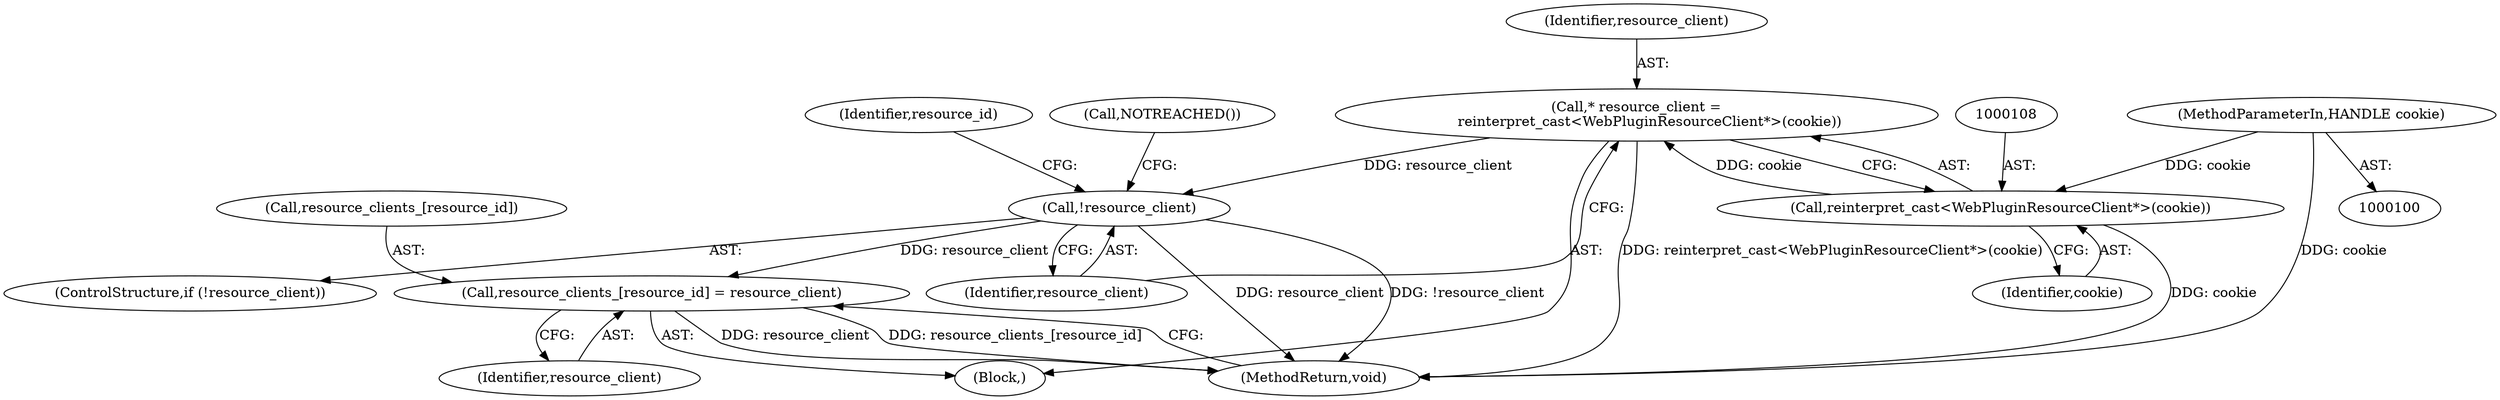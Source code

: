 digraph "1_Chrome_ea3d1d84be3d6f97bf50e76511c9e26af6895533_8@array" {
"1000121" [label="(Call,resource_clients_[resource_id] = resource_client)"];
"1000111" [label="(Call,!resource_client)"];
"1000105" [label="(Call,* resource_client =\n      reinterpret_cast<WebPluginResourceClient*>(cookie))"];
"1000107" [label="(Call,reinterpret_cast<WebPluginResourceClient*>(cookie))"];
"1000102" [label="(MethodParameterIn,HANDLE cookie)"];
"1000107" [label="(Call,reinterpret_cast<WebPluginResourceClient*>(cookie))"];
"1000110" [label="(ControlStructure,if (!resource_client))"];
"1000112" [label="(Identifier,resource_client)"];
"1000109" [label="(Identifier,cookie)"];
"1000111" [label="(Call,!resource_client)"];
"1000122" [label="(Call,resource_clients_[resource_id])"];
"1000103" [label="(Block,)"];
"1000119" [label="(Identifier,resource_id)"];
"1000125" [label="(Identifier,resource_client)"];
"1000102" [label="(MethodParameterIn,HANDLE cookie)"];
"1000126" [label="(MethodReturn,void)"];
"1000106" [label="(Identifier,resource_client)"];
"1000105" [label="(Call,* resource_client =\n      reinterpret_cast<WebPluginResourceClient*>(cookie))"];
"1000121" [label="(Call,resource_clients_[resource_id] = resource_client)"];
"1000114" [label="(Call,NOTREACHED())"];
"1000121" -> "1000103"  [label="AST: "];
"1000121" -> "1000125"  [label="CFG: "];
"1000122" -> "1000121"  [label="AST: "];
"1000125" -> "1000121"  [label="AST: "];
"1000126" -> "1000121"  [label="CFG: "];
"1000121" -> "1000126"  [label="DDG: resource_client"];
"1000121" -> "1000126"  [label="DDG: resource_clients_[resource_id]"];
"1000111" -> "1000121"  [label="DDG: resource_client"];
"1000111" -> "1000110"  [label="AST: "];
"1000111" -> "1000112"  [label="CFG: "];
"1000112" -> "1000111"  [label="AST: "];
"1000114" -> "1000111"  [label="CFG: "];
"1000119" -> "1000111"  [label="CFG: "];
"1000111" -> "1000126"  [label="DDG: resource_client"];
"1000111" -> "1000126"  [label="DDG: !resource_client"];
"1000105" -> "1000111"  [label="DDG: resource_client"];
"1000105" -> "1000103"  [label="AST: "];
"1000105" -> "1000107"  [label="CFG: "];
"1000106" -> "1000105"  [label="AST: "];
"1000107" -> "1000105"  [label="AST: "];
"1000112" -> "1000105"  [label="CFG: "];
"1000105" -> "1000126"  [label="DDG: reinterpret_cast<WebPluginResourceClient*>(cookie)"];
"1000107" -> "1000105"  [label="DDG: cookie"];
"1000107" -> "1000109"  [label="CFG: "];
"1000108" -> "1000107"  [label="AST: "];
"1000109" -> "1000107"  [label="AST: "];
"1000107" -> "1000126"  [label="DDG: cookie"];
"1000102" -> "1000107"  [label="DDG: cookie"];
"1000102" -> "1000100"  [label="AST: "];
"1000102" -> "1000126"  [label="DDG: cookie"];
}
